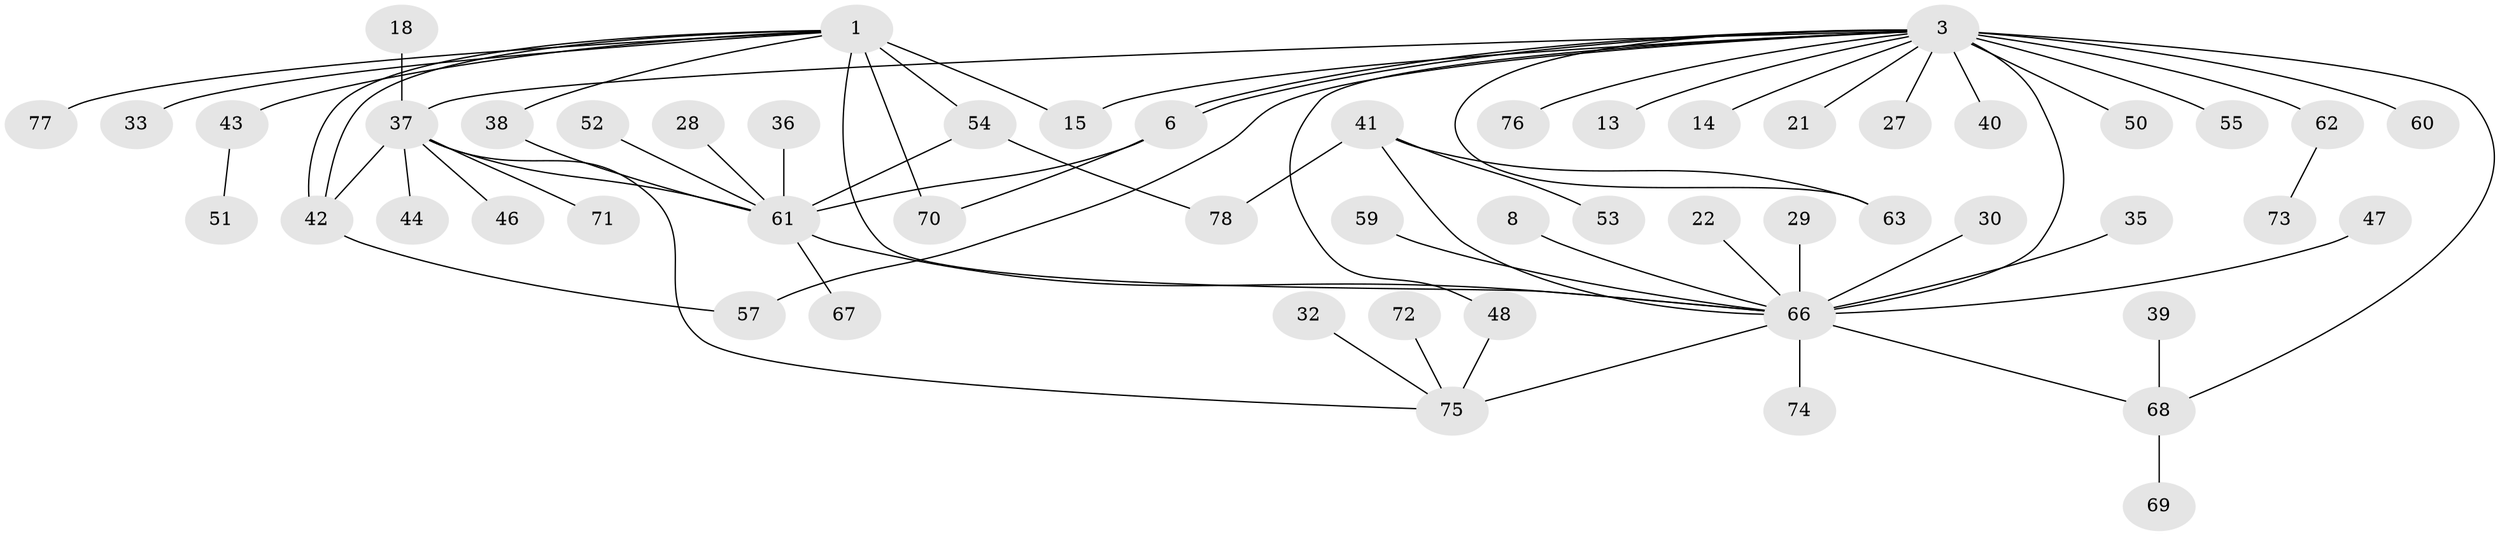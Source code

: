 // original degree distribution, {13: 0.01282051282051282, 18: 0.01282051282051282, 34: 0.01282051282051282, 3: 0.11538461538461539, 8: 0.01282051282051282, 4: 0.11538461538461539, 1: 0.4358974358974359, 6: 0.01282051282051282, 5: 0.05128205128205128, 2: 0.21794871794871795}
// Generated by graph-tools (version 1.1) at 2025/51/03/04/25 21:51:05]
// undirected, 54 vertices, 68 edges
graph export_dot {
graph [start="1"]
  node [color=gray90,style=filled];
  1;
  3;
  6;
  8;
  13;
  14;
  15;
  18;
  21;
  22;
  27;
  28;
  29;
  30;
  32;
  33;
  35;
  36;
  37 [super="+25+10"];
  38;
  39;
  40;
  41;
  42;
  43;
  44;
  46;
  47;
  48 [super="+7"];
  50;
  51;
  52 [super="+23"];
  53;
  54 [super="+4+12"];
  55;
  57;
  59;
  60;
  61 [super="+49+24+58"];
  62;
  63;
  66 [super="+17+64+56+65"];
  67;
  68 [super="+34"];
  69;
  70 [super="+16"];
  71;
  72 [super="+26"];
  73;
  74;
  75 [super="+11"];
  76;
  77;
  78;
  1 -- 15;
  1 -- 33;
  1 -- 38;
  1 -- 42;
  1 -- 42;
  1 -- 43;
  1 -- 54 [weight=3];
  1 -- 70 [weight=2];
  1 -- 77;
  1 -- 66;
  3 -- 6;
  3 -- 6;
  3 -- 13;
  3 -- 14;
  3 -- 15;
  3 -- 21;
  3 -- 27;
  3 -- 37 [weight=3];
  3 -- 40;
  3 -- 50;
  3 -- 55;
  3 -- 57;
  3 -- 60;
  3 -- 62;
  3 -- 63;
  3 -- 66 [weight=8];
  3 -- 76;
  3 -- 48;
  3 -- 68;
  6 -- 61;
  6 -- 70;
  8 -- 66;
  18 -- 37;
  22 -- 66;
  28 -- 61;
  29 -- 66 [weight=2];
  30 -- 66;
  32 -- 75;
  35 -- 66;
  36 -- 61;
  37 -- 42;
  37 -- 44;
  37 -- 75;
  37 -- 71;
  37 -- 61;
  37 -- 46;
  38 -- 61;
  39 -- 68;
  41 -- 53;
  41 -- 63;
  41 -- 78;
  41 -- 66;
  42 -- 57;
  43 -- 51;
  47 -- 66;
  48 -- 75;
  52 -- 61;
  54 -- 78;
  54 -- 61;
  59 -- 66;
  61 -- 66 [weight=4];
  61 -- 67;
  62 -- 73;
  66 -- 75 [weight=2];
  66 -- 68;
  66 -- 74;
  68 -- 69;
  72 -- 75;
}
